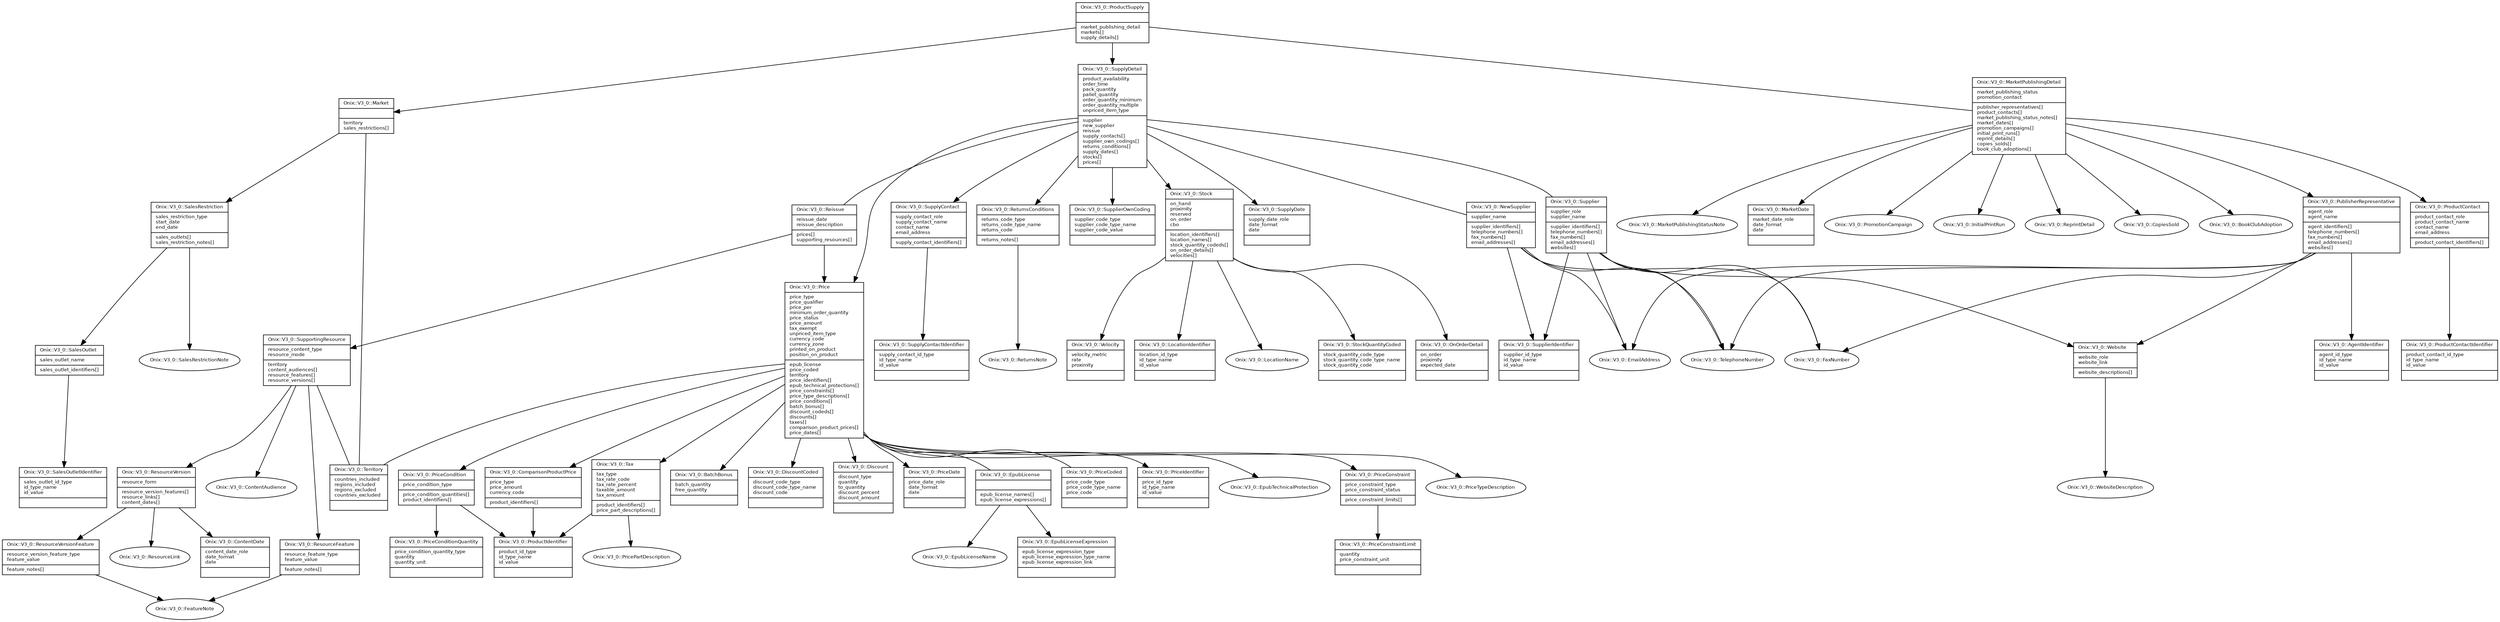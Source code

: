 digraph G {
  fontname = "Bitstream Vera Sans"
  fontsize = 8

  node [
    fontname = "Bitstream Vera Sans"
    fontsize = 8
    shape = "record"
  ]

  edge [
    fontname = "Bitstream Vera Sans"
    fontsize = 8
  ]

  ProductSupply [
    label = "{Onix::V3_0::ProductSupply\l|\l|market_publishing_detail\lmarkets[]\lsupply_details[]\l}"
  ]

  ProductSupply -> MarketPublishingDetail [arrowhead=none]
  ProductSupply -> Market [arrowhead=normal]
  ProductSupply -> SupplyDetail [arrowhead=normal]

  MarketPublishingDetail [
    label = "{Onix::V3_0::MarketPublishingDetail\l|market_publishing_status\lpromotion_contact\l|publisher_representatives[]\lproduct_contacts[]\lmarket_publishing_status_notes[]\lmarket_dates[]\lpromotion_campaigns[]\linitial_print_runs[]\lreprint_details[]\lcopies_solds[]\lbook_club_adoptions[]\l}"
  ]

  MarketPublishingDetail -> PublisherRepresentative [arrowhead=normal]
  MarketPublishingDetail -> ProductContact [arrowhead=normal]
  MarketPublishingDetail -> MarketPublishingStatusNote [arrowhead=normal]
  MarketPublishingDetail -> MarketDate [arrowhead=normal]
  MarketPublishingDetail -> PromotionCampaign [arrowhead=normal]
  MarketPublishingDetail -> InitialPrintRun [arrowhead=normal]
  MarketPublishingDetail -> ReprintDetail [arrowhead=normal]
  MarketPublishingDetail -> CopiesSold [arrowhead=normal]
  MarketPublishingDetail -> BookClubAdoption [arrowhead=normal]

  PublisherRepresentative [
    label = "{Onix::V3_0::PublisherRepresentative\l|agent_role\lagent_name\l|agent_identifiers[]\ltelephone_numbers[]\lfax_numbers[]\lemail_addresses[]\lwebsites[]\l}"
  ]

  PublisherRepresentative -> AgentIdentifier [arrowhead=normal]
  PublisherRepresentative -> TelephoneNumber [arrowhead=normal]
  PublisherRepresentative -> FaxNumber [arrowhead=normal]
  PublisherRepresentative -> EmailAddress [arrowhead=normal]
  PublisherRepresentative -> Website [arrowhead=normal]

  AgentIdentifier [
    label = "{Onix::V3_0::AgentIdentifier\l|agent_id_type\lid_type_name\lid_value\l|\l}"
  ]




  TelephoneNumber [
    label = "Onix::V3_0::TelephoneNumber", shape = oval
  ]




  FaxNumber [
    label = "Onix::V3_0::FaxNumber", shape = oval
  ]




  EmailAddress [
    label = "Onix::V3_0::EmailAddress", shape = oval
  ]




  Website [
    label = "{Onix::V3_0::Website\l|website_role\lwebsite_link\l|website_descriptions[]\l}"
  ]

  Website -> WebsiteDescription [arrowhead=normal]

  WebsiteDescription [
    label = "Onix::V3_0::WebsiteDescription", shape = oval
  ]




  ProductContact [
    label = "{Onix::V3_0::ProductContact\l|product_contact_role\lproduct_contact_name\lcontact_name\lemail_address\l|product_contact_identifiers[]\l}"
  ]

  ProductContact -> ProductContactIdentifier [arrowhead=normal]

  ProductContactIdentifier [
    label = "{Onix::V3_0::ProductContactIdentifier\l|product_contact_id_type\lid_type_name\lid_value\l|\l}"
  ]




  MarketPublishingStatusNote [
    label = "Onix::V3_0::MarketPublishingStatusNote", shape = oval
  ]




  MarketDate [
    label = "{Onix::V3_0::MarketDate\l|market_date_role\ldate_format\ldate\l|\l}"
  ]




  PromotionCampaign [
    label = "Onix::V3_0::PromotionCampaign", shape = oval
  ]




  InitialPrintRun [
    label = "Onix::V3_0::InitialPrintRun", shape = oval
  ]




  ReprintDetail [
    label = "Onix::V3_0::ReprintDetail", shape = oval
  ]




  CopiesSold [
    label = "Onix::V3_0::CopiesSold", shape = oval
  ]




  BookClubAdoption [
    label = "Onix::V3_0::BookClubAdoption", shape = oval
  ]




  Market [
    label = "{Onix::V3_0::Market\l|\l|territory\lsales_restrictions[]\l}"
  ]

  Market -> Territory [arrowhead=none]
  Market -> SalesRestriction [arrowhead=normal]

  Territory [
    label = "{Onix::V3_0::Territory\l|countries_included\lregions_included\lregions_excluded\lcountries_excluded\l|\l}"
  ]




  SalesRestriction [
    label = "{Onix::V3_0::SalesRestriction\l|sales_restriction_type\lstart_date\lend_date\l|sales_outlets[]\lsales_restriction_notes[]\l}"
  ]

  SalesRestriction -> SalesOutlet [arrowhead=normal]
  SalesRestriction -> SalesRestrictionNote [arrowhead=normal]

  SalesOutlet [
    label = "{Onix::V3_0::SalesOutlet\l|sales_outlet_name\l|sales_outlet_identifiers[]\l}"
  ]

  SalesOutlet -> SalesOutletIdentifier [arrowhead=normal]

  SalesOutletIdentifier [
    label = "{Onix::V3_0::SalesOutletIdentifier\l|sales_outlet_id_type\lid_type_name\lid_value\l|\l}"
  ]




  SalesRestrictionNote [
    label = "Onix::V3_0::SalesRestrictionNote", shape = oval
  ]




  SupplyDetail [
    label = "{Onix::V3_0::SupplyDetail\l|product_availability\lorder_time\lpack_quantity\lpallet_quantity\lorder_quantity_minimum\lorder_quantity_multiple\lunpriced_item_type\l|supplier\lnew_supplier\lreissue\lsupply_contacts[]\lsupplier_own_codings[]\lreturns_conditions[]\lsupply_dates[]\lstocks[]\lprices[]\l}"
  ]

  SupplyDetail -> Supplier [arrowhead=none]
  SupplyDetail -> NewSupplier [arrowhead=none]
  SupplyDetail -> Reissue [arrowhead=none]
  SupplyDetail -> SupplyContact [arrowhead=normal]
  SupplyDetail -> SupplierOwnCoding [arrowhead=normal]
  SupplyDetail -> ReturnsConditions [arrowhead=normal]
  SupplyDetail -> SupplyDate [arrowhead=normal]
  SupplyDetail -> Stock [arrowhead=normal]
  SupplyDetail -> Price [arrowhead=normal]

  Supplier [
    label = "{Onix::V3_0::Supplier\l|supplier_role\lsupplier_name\l|supplier_identifiers[]\ltelephone_numbers[]\lfax_numbers[]\lemail_addresses[]\lwebsites[]\l}"
  ]

  Supplier -> SupplierIdentifier [arrowhead=normal]
  Supplier -> TelephoneNumber [arrowhead=normal]
  Supplier -> FaxNumber [arrowhead=normal]
  Supplier -> EmailAddress [arrowhead=normal]
  Supplier -> Website [arrowhead=normal]

  SupplierIdentifier [
    label = "{Onix::V3_0::SupplierIdentifier\l|supplier_id_type\lid_type_name\lid_value\l|\l}"
  ]








  NewSupplier [
    label = "{Onix::V3_0::NewSupplier\l|supplier_name\l|supplier_identifiers[]\ltelephone_numbers[]\lfax_numbers[]\lemail_addresses[]\l}"
  ]

  NewSupplier -> SupplierIdentifier [arrowhead=normal]
  NewSupplier -> TelephoneNumber [arrowhead=normal]
  NewSupplier -> FaxNumber [arrowhead=normal]
  NewSupplier -> EmailAddress [arrowhead=normal]





  Reissue [
    label = "{Onix::V3_0::Reissue\l|reissue_date\lreissue_description\l|prices[]\lsupporting_resources[]\l}"
  ]

  Reissue -> Price [arrowhead=normal]
  Reissue -> SupportingResource [arrowhead=normal]

  Price [
    label = "{Onix::V3_0::Price\l|price_type\lprice_qualifier\lprice_per\lminimum_order_quantity\lprice_status\lprice_amount\ltax_exempt\lunpriced_item_type\lcurrency_code\lcurrency_zone\lprinted_on_product\lposition_on_product\l|epub_license\lprice_coded\lterritory\lprice_identifiers[]\lepub_technical_protections[]\lprice_constraints[]\lprice_type_descriptions[]\lprice_conditions[]\lbatch_bonus[]\ldiscount_codeds[]\ldiscounts[]\ltaxes[]\lcomparison_product_prices[]\lprice_dates[]\l}"
  ]

  Price -> EpubLicense [arrowhead=none]
  Price -> PriceCoded [arrowhead=none]
  Price -> Territory [arrowhead=none]
  Price -> PriceIdentifier [arrowhead=normal]
  Price -> EpubTechnicalProtection [arrowhead=normal]
  Price -> PriceConstraint [arrowhead=normal]
  Price -> PriceTypeDescription [arrowhead=normal]
  Price -> PriceCondition [arrowhead=normal]
  Price -> BatchBonus [arrowhead=normal]
  Price -> DiscountCoded [arrowhead=normal]
  Price -> Discount [arrowhead=normal]
  Price -> Tax [arrowhead=normal]
  Price -> ComparisonProductPrice [arrowhead=normal]
  Price -> PriceDate [arrowhead=normal]

  EpubLicense [
    label = "{Onix::V3_0::EpubLicense\l|\l|epub_license_names[]\lepub_license_expressions[]\l}"
  ]

  EpubLicense -> EpubLicenseName [arrowhead=normal]
  EpubLicense -> EpubLicenseExpression [arrowhead=normal]

  EpubLicenseName [
    label = "Onix::V3_0::EpubLicenseName", shape = oval
  ]




  EpubLicenseExpression [
    label = "{Onix::V3_0::EpubLicenseExpression\l|epub_license_expression_type\lepub_license_expression_type_name\lepub_license_expression_link\l|\l}"
  ]




  PriceCoded [
    label = "{Onix::V3_0::PriceCoded\l|price_code_type\lprice_code_type_name\lprice_code\l|\l}"
  ]





  PriceIdentifier [
    label = "{Onix::V3_0::PriceIdentifier\l|price_id_type\lid_type_name\lid_value\l|\l}"
  ]




  EpubTechnicalProtection [
    label = "Onix::V3_0::EpubTechnicalProtection", shape = oval
  ]




  PriceConstraint [
    label = "{Onix::V3_0::PriceConstraint\l|price_constraint_type\lprice_constraint_status\l|price_constraint_limits[]\l}"
  ]

  PriceConstraint -> PriceConstraintLimit [arrowhead=normal]

  PriceConstraintLimit [
    label = "{Onix::V3_0::PriceConstraintLimit\l|quantity\lprice_constraint_unit\l|\l}"
  ]




  PriceTypeDescription [
    label = "Onix::V3_0::PriceTypeDescription", shape = oval
  ]




  PriceCondition [
    label = "{Onix::V3_0::PriceCondition\l|price_condition_type\l|price_condition_quantities[]\lproduct_identifiers[]\l}"
  ]

  PriceCondition -> PriceConditionQuantity [arrowhead=normal]
  PriceCondition -> ProductIdentifier [arrowhead=normal]

  PriceConditionQuantity [
    label = "{Onix::V3_0::PriceConditionQuantity\l|price_condition_quantity_type\lquantity\lquantity_unit\l|\l}"
  ]




  ProductIdentifier [
    label = "{Onix::V3_0::ProductIdentifier\l|product_id_type\lid_type_name\lid_value\l|\l}"
  ]




  BatchBonus [
    label = "{Onix::V3_0::BatchBonus\l|batch_quantity\lfree_quantity\l|\l}"
  ]




  DiscountCoded [
    label = "{Onix::V3_0::DiscountCoded\l|discount_code_type\ldiscount_code_type_name\ldiscount_code\l|\l}"
  ]




  Discount [
    label = "{Onix::V3_0::Discount\l|discount_type\lquantity\lto_quantity\ldiscount_percent\ldiscount_amount\l|\l}"
  ]




  Tax [
    label = "{Onix::V3_0::Tax\l|tax_type\ltax_rate_code\ltax_rate_percent\ltaxable_amount\ltax_amount\l|product_identifiers[]\lprice_part_descriptions[]\l}"
  ]

  Tax -> ProductIdentifier [arrowhead=normal]
  Tax -> PricePartDescription [arrowhead=normal]


  PricePartDescription [
    label = "Onix::V3_0::PricePartDescription", shape = oval
  ]




  ComparisonProductPrice [
    label = "{Onix::V3_0::ComparisonProductPrice\l|price_type\lprice_amount\lcurrency_code\l|product_identifiers[]\l}"
  ]

  ComparisonProductPrice -> ProductIdentifier [arrowhead=normal]


  PriceDate [
    label = "{Onix::V3_0::PriceDate\l|price_date_role\ldate_format\ldate\l|\l}"
  ]




  SupportingResource [
    label = "{Onix::V3_0::SupportingResource\l|resource_content_type\lresource_mode\l|territory\lcontent_audiences[]\lresource_features[]\lresource_versions[]\l}"
  ]

  SupportingResource -> Territory [arrowhead=none]
  SupportingResource -> ContentAudience [arrowhead=normal]
  SupportingResource -> ResourceFeature [arrowhead=normal]
  SupportingResource -> ResourceVersion [arrowhead=normal]


  ContentAudience [
    label = "Onix::V3_0::ContentAudience", shape = oval
  ]




  ResourceFeature [
    label = "{Onix::V3_0::ResourceFeature\l|resource_feature_type\lfeature_value\l|feature_notes[]\l}"
  ]

  ResourceFeature -> FeatureNote [arrowhead=normal]

  FeatureNote [
    label = "Onix::V3_0::FeatureNote", shape = oval
  ]




  ResourceVersion [
    label = "{Onix::V3_0::ResourceVersion\l|resource_form\l|resource_version_features[]\lresource_links[]\lcontent_dates[]\l}"
  ]

  ResourceVersion -> ResourceVersionFeature [arrowhead=normal]
  ResourceVersion -> ResourceLink [arrowhead=normal]
  ResourceVersion -> ContentDate [arrowhead=normal]

  ResourceVersionFeature [
    label = "{Onix::V3_0::ResourceVersionFeature\l|resource_version_feature_type\lfeature_value\l|feature_notes[]\l}"
  ]

  ResourceVersionFeature -> FeatureNote [arrowhead=normal]


  ResourceLink [
    label = "Onix::V3_0::ResourceLink", shape = oval
  ]




  ContentDate [
    label = "{Onix::V3_0::ContentDate\l|content_date_role\ldate_format\ldate\l|\l}"
  ]




  SupplyContact [
    label = "{Onix::V3_0::SupplyContact\l|supply_contact_role\lsupply_contact_name\lcontact_name\lemail_address\l|supply_contact_identifiers[]\l}"
  ]

  SupplyContact -> SupplyContactIdentifier [arrowhead=normal]

  SupplyContactIdentifier [
    label = "{Onix::V3_0::SupplyContactIdentifier\l|supply_contact_id_type\lid_type_name\lid_value\l|\l}"
  ]




  SupplierOwnCoding [
    label = "{Onix::V3_0::SupplierOwnCoding\l|supplier_code_type\lsupplier_code_type_name\lsupplier_code_value\l|\l}"
  ]




  ReturnsConditions [
    label = "{Onix::V3_0::ReturnsConditions\l|returns_code_type\lreturns_code_type_name\lreturns_code\l|returns_notes[]\l}"
  ]

  ReturnsConditions -> ReturnsNote [arrowhead=normal]

  ReturnsNote [
    label = "Onix::V3_0::ReturnsNote", shape = oval
  ]




  SupplyDate [
    label = "{Onix::V3_0::SupplyDate\l|supply_date_role\ldate_format\ldate\l|\l}"
  ]




  Stock [
    label = "{Onix::V3_0::Stock\l|on_hand\lproximity\lreserved\lon_order\lcbo\l|location_identifiers[]\llocation_names[]\lstock_quantity_codeds[]\lon_order_details[]\lvelocities[]\l}"
  ]

  Stock -> LocationIdentifier [arrowhead=normal]
  Stock -> LocationName [arrowhead=normal]
  Stock -> StockQuantityCoded [arrowhead=normal]
  Stock -> OnOrderDetail [arrowhead=normal]
  Stock -> Velocity [arrowhead=normal]

  LocationIdentifier [
    label = "{Onix::V3_0::LocationIdentifier\l|location_id_type\lid_type_name\lid_value\l|\l}"
  ]




  LocationName [
    label = "Onix::V3_0::LocationName", shape = oval
  ]




  StockQuantityCoded [
    label = "{Onix::V3_0::StockQuantityCoded\l|stock_quantity_code_type\lstock_quantity_code_type_name\lstock_quantity_code\l|\l}"
  ]




  OnOrderDetail [
    label = "{Onix::V3_0::OnOrderDetail\l|on_order\lproximity\lexpected_date\l|\l}"
  ]




  Velocity [
    label = "{Onix::V3_0::Velocity\l|velocity_metric\lrate\lproximity\l|\l}"
  ]





}
